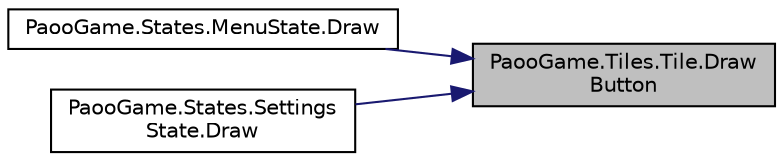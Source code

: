 digraph "PaooGame.Tiles.Tile.DrawButton"
{
 // INTERACTIVE_SVG=YES
 // LATEX_PDF_SIZE
  edge [fontname="Helvetica",fontsize="10",labelfontname="Helvetica",labelfontsize="10"];
  node [fontname="Helvetica",fontsize="10",shape=record];
  rankdir="RL";
  Node1 [label="PaooGame.Tiles.Tile.Draw\lButton",height=0.2,width=0.4,color="black", fillcolor="grey75", style="filled", fontcolor="black",tooltip="Desenare butoane(tratate ca dale)"];
  Node1 -> Node2 [dir="back",color="midnightblue",fontsize="10",style="solid",fontname="Helvetica"];
  Node2 [label="PaooGame.States.MenuState.Draw",height=0.2,width=0.4,color="black", fillcolor="white", style="filled",URL="$class_paoo_game_1_1_states_1_1_menu_state.html#a3dfdf0df206a01c79b2d61af823d1e2f",tooltip="Deseneaza meniul."];
  Node1 -> Node3 [dir="back",color="midnightblue",fontsize="10",style="solid",fontname="Helvetica"];
  Node3 [label="PaooGame.States.Settings\lState.Draw",height=0.2,width=0.4,color="black", fillcolor="white", style="filled",URL="$class_paoo_game_1_1_states_1_1_settings_state.html#a227b02c65476cee0935df713181dd89a",tooltip="Deseneaza meniul."];
}
